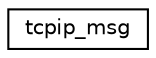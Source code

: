 digraph "Graphical Class Hierarchy"
{
 // LATEX_PDF_SIZE
  edge [fontname="Helvetica",fontsize="10",labelfontname="Helvetica",labelfontsize="10"];
  node [fontname="Helvetica",fontsize="10",shape=record];
  rankdir="LR";
  Node0 [label="tcpip_msg",height=0.2,width=0.4,color="black", fillcolor="white", style="filled",URL="$structtcpip__msg.html",tooltip=" "];
}
